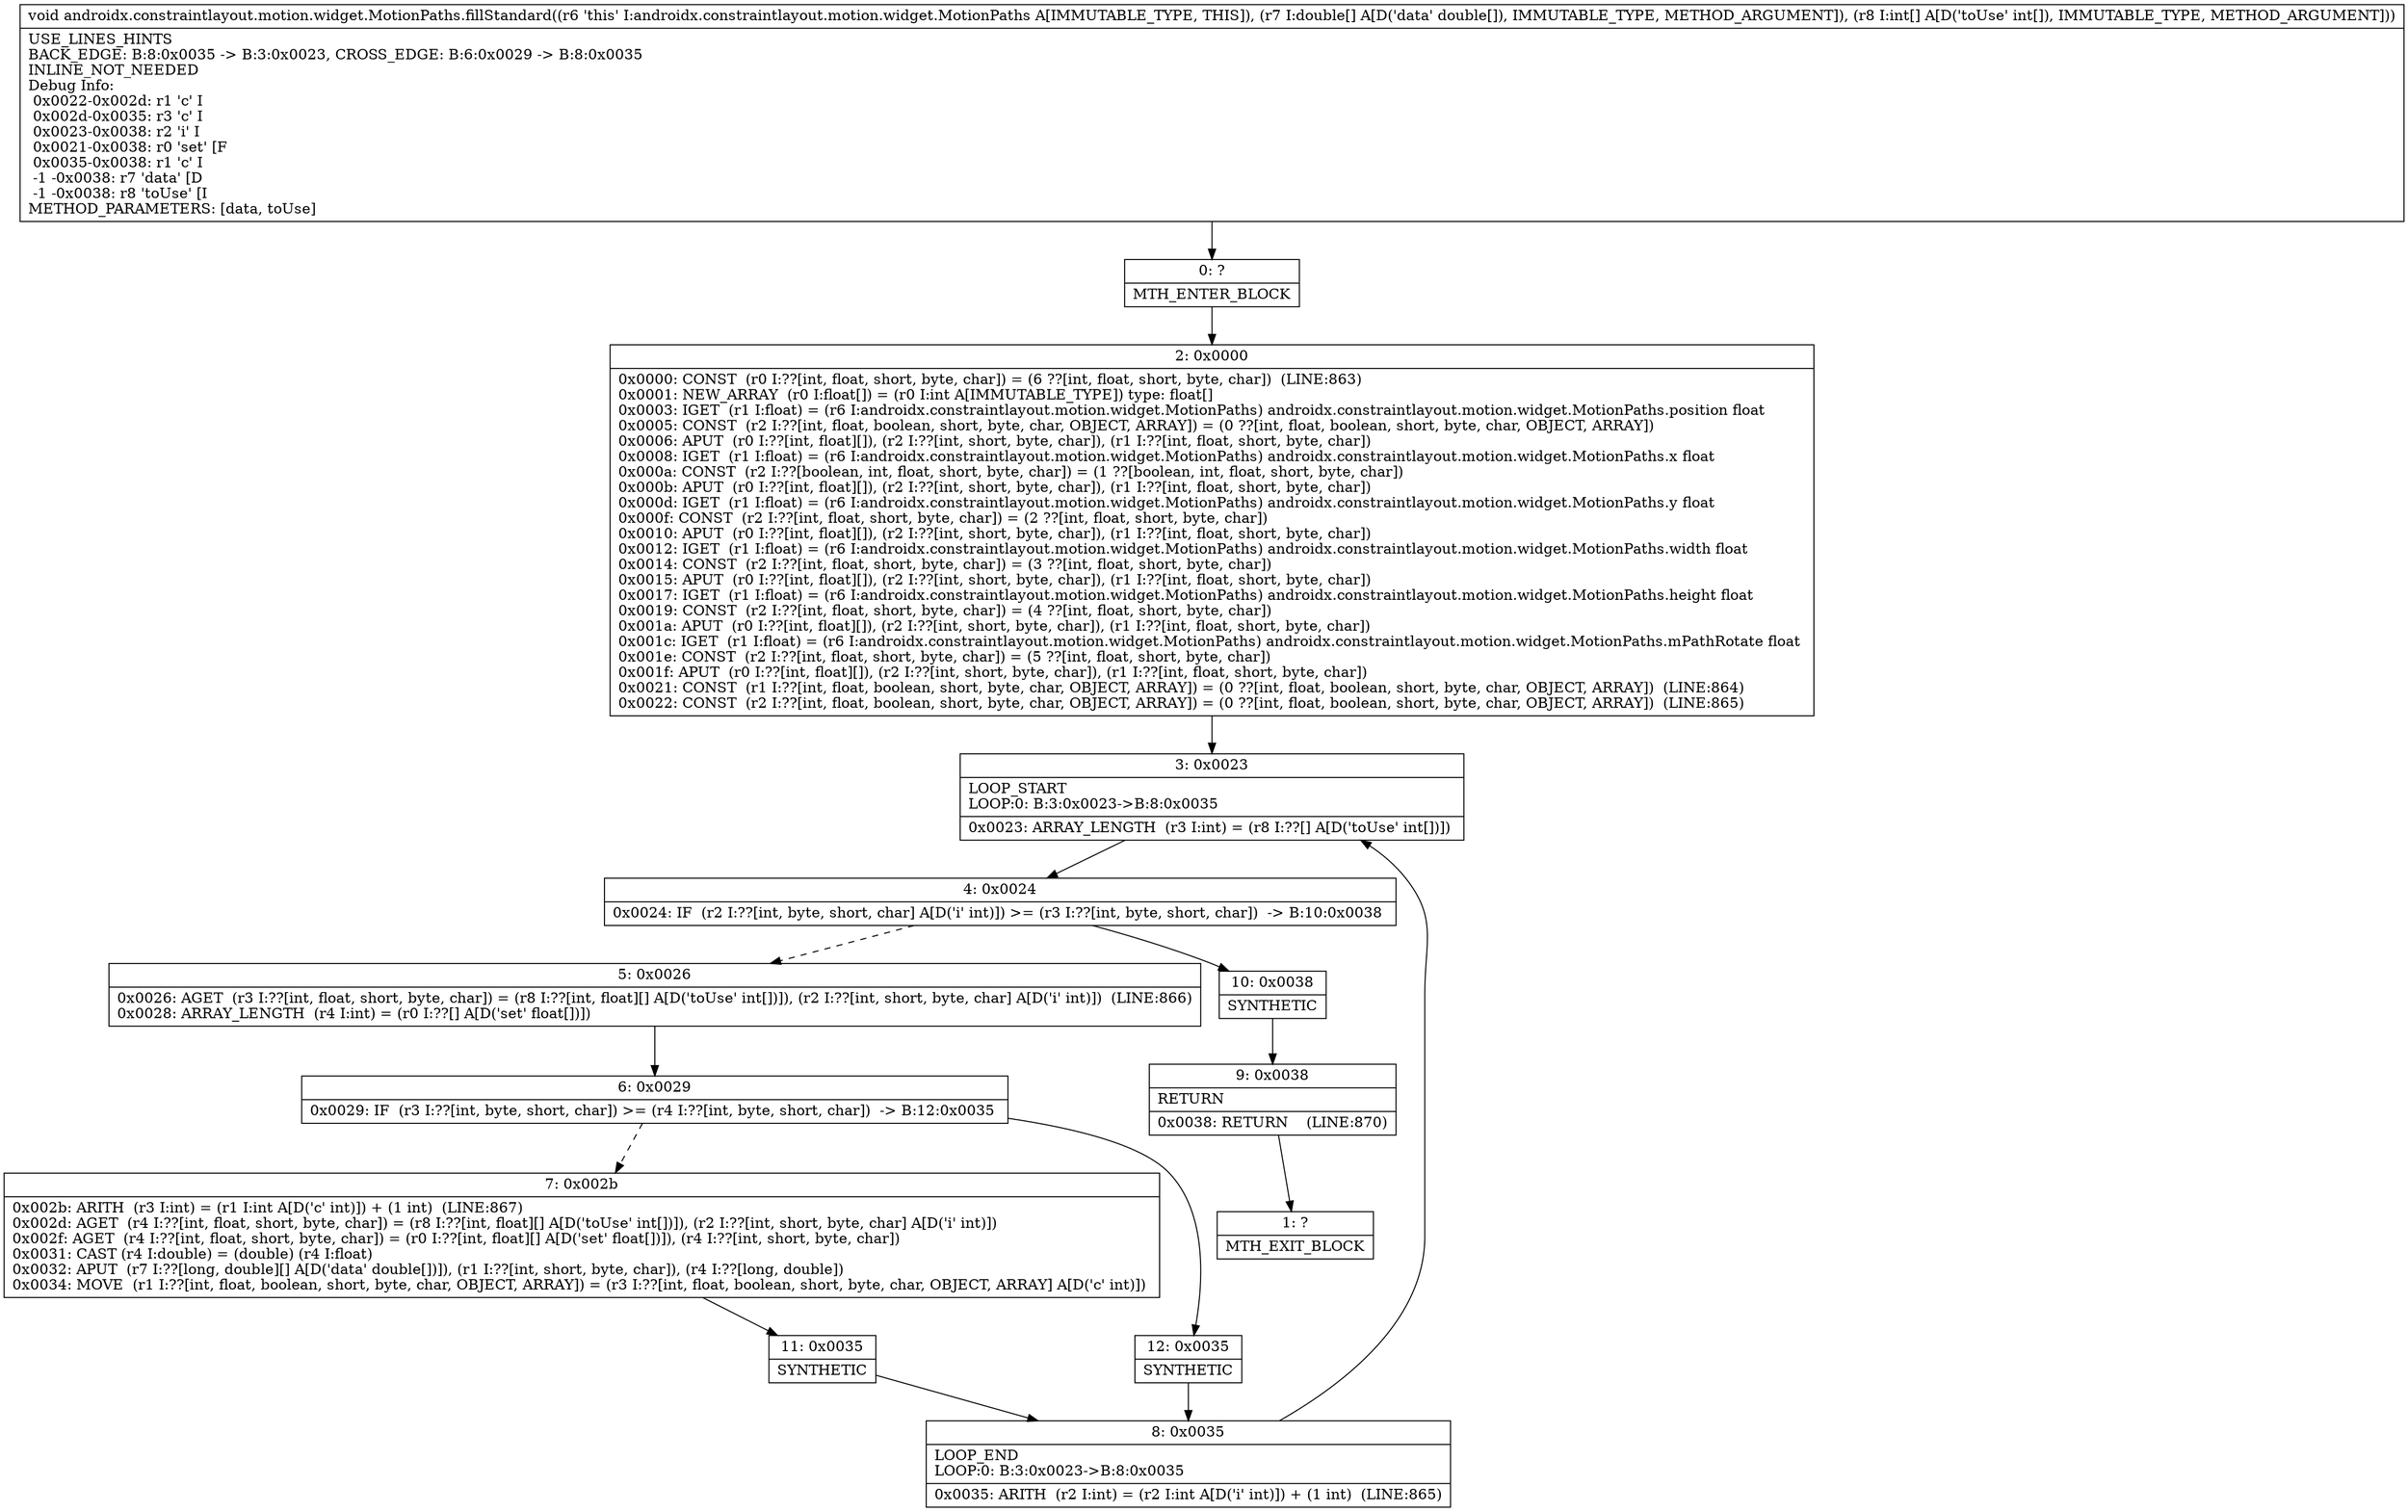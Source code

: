 digraph "CFG forandroidx.constraintlayout.motion.widget.MotionPaths.fillStandard([D[I)V" {
Node_0 [shape=record,label="{0\:\ ?|MTH_ENTER_BLOCK\l}"];
Node_2 [shape=record,label="{2\:\ 0x0000|0x0000: CONST  (r0 I:??[int, float, short, byte, char]) = (6 ??[int, float, short, byte, char])  (LINE:863)\l0x0001: NEW_ARRAY  (r0 I:float[]) = (r0 I:int A[IMMUTABLE_TYPE]) type: float[] \l0x0003: IGET  (r1 I:float) = (r6 I:androidx.constraintlayout.motion.widget.MotionPaths) androidx.constraintlayout.motion.widget.MotionPaths.position float \l0x0005: CONST  (r2 I:??[int, float, boolean, short, byte, char, OBJECT, ARRAY]) = (0 ??[int, float, boolean, short, byte, char, OBJECT, ARRAY]) \l0x0006: APUT  (r0 I:??[int, float][]), (r2 I:??[int, short, byte, char]), (r1 I:??[int, float, short, byte, char]) \l0x0008: IGET  (r1 I:float) = (r6 I:androidx.constraintlayout.motion.widget.MotionPaths) androidx.constraintlayout.motion.widget.MotionPaths.x float \l0x000a: CONST  (r2 I:??[boolean, int, float, short, byte, char]) = (1 ??[boolean, int, float, short, byte, char]) \l0x000b: APUT  (r0 I:??[int, float][]), (r2 I:??[int, short, byte, char]), (r1 I:??[int, float, short, byte, char]) \l0x000d: IGET  (r1 I:float) = (r6 I:androidx.constraintlayout.motion.widget.MotionPaths) androidx.constraintlayout.motion.widget.MotionPaths.y float \l0x000f: CONST  (r2 I:??[int, float, short, byte, char]) = (2 ??[int, float, short, byte, char]) \l0x0010: APUT  (r0 I:??[int, float][]), (r2 I:??[int, short, byte, char]), (r1 I:??[int, float, short, byte, char]) \l0x0012: IGET  (r1 I:float) = (r6 I:androidx.constraintlayout.motion.widget.MotionPaths) androidx.constraintlayout.motion.widget.MotionPaths.width float \l0x0014: CONST  (r2 I:??[int, float, short, byte, char]) = (3 ??[int, float, short, byte, char]) \l0x0015: APUT  (r0 I:??[int, float][]), (r2 I:??[int, short, byte, char]), (r1 I:??[int, float, short, byte, char]) \l0x0017: IGET  (r1 I:float) = (r6 I:androidx.constraintlayout.motion.widget.MotionPaths) androidx.constraintlayout.motion.widget.MotionPaths.height float \l0x0019: CONST  (r2 I:??[int, float, short, byte, char]) = (4 ??[int, float, short, byte, char]) \l0x001a: APUT  (r0 I:??[int, float][]), (r2 I:??[int, short, byte, char]), (r1 I:??[int, float, short, byte, char]) \l0x001c: IGET  (r1 I:float) = (r6 I:androidx.constraintlayout.motion.widget.MotionPaths) androidx.constraintlayout.motion.widget.MotionPaths.mPathRotate float \l0x001e: CONST  (r2 I:??[int, float, short, byte, char]) = (5 ??[int, float, short, byte, char]) \l0x001f: APUT  (r0 I:??[int, float][]), (r2 I:??[int, short, byte, char]), (r1 I:??[int, float, short, byte, char]) \l0x0021: CONST  (r1 I:??[int, float, boolean, short, byte, char, OBJECT, ARRAY]) = (0 ??[int, float, boolean, short, byte, char, OBJECT, ARRAY])  (LINE:864)\l0x0022: CONST  (r2 I:??[int, float, boolean, short, byte, char, OBJECT, ARRAY]) = (0 ??[int, float, boolean, short, byte, char, OBJECT, ARRAY])  (LINE:865)\l}"];
Node_3 [shape=record,label="{3\:\ 0x0023|LOOP_START\lLOOP:0: B:3:0x0023\-\>B:8:0x0035\l|0x0023: ARRAY_LENGTH  (r3 I:int) = (r8 I:??[] A[D('toUse' int[])]) \l}"];
Node_4 [shape=record,label="{4\:\ 0x0024|0x0024: IF  (r2 I:??[int, byte, short, char] A[D('i' int)]) \>= (r3 I:??[int, byte, short, char])  \-\> B:10:0x0038 \l}"];
Node_5 [shape=record,label="{5\:\ 0x0026|0x0026: AGET  (r3 I:??[int, float, short, byte, char]) = (r8 I:??[int, float][] A[D('toUse' int[])]), (r2 I:??[int, short, byte, char] A[D('i' int)])  (LINE:866)\l0x0028: ARRAY_LENGTH  (r4 I:int) = (r0 I:??[] A[D('set' float[])]) \l}"];
Node_6 [shape=record,label="{6\:\ 0x0029|0x0029: IF  (r3 I:??[int, byte, short, char]) \>= (r4 I:??[int, byte, short, char])  \-\> B:12:0x0035 \l}"];
Node_7 [shape=record,label="{7\:\ 0x002b|0x002b: ARITH  (r3 I:int) = (r1 I:int A[D('c' int)]) + (1 int)  (LINE:867)\l0x002d: AGET  (r4 I:??[int, float, short, byte, char]) = (r8 I:??[int, float][] A[D('toUse' int[])]), (r2 I:??[int, short, byte, char] A[D('i' int)]) \l0x002f: AGET  (r4 I:??[int, float, short, byte, char]) = (r0 I:??[int, float][] A[D('set' float[])]), (r4 I:??[int, short, byte, char]) \l0x0031: CAST (r4 I:double) = (double) (r4 I:float) \l0x0032: APUT  (r7 I:??[long, double][] A[D('data' double[])]), (r1 I:??[int, short, byte, char]), (r4 I:??[long, double]) \l0x0034: MOVE  (r1 I:??[int, float, boolean, short, byte, char, OBJECT, ARRAY]) = (r3 I:??[int, float, boolean, short, byte, char, OBJECT, ARRAY] A[D('c' int)]) \l}"];
Node_11 [shape=record,label="{11\:\ 0x0035|SYNTHETIC\l}"];
Node_8 [shape=record,label="{8\:\ 0x0035|LOOP_END\lLOOP:0: B:3:0x0023\-\>B:8:0x0035\l|0x0035: ARITH  (r2 I:int) = (r2 I:int A[D('i' int)]) + (1 int)  (LINE:865)\l}"];
Node_12 [shape=record,label="{12\:\ 0x0035|SYNTHETIC\l}"];
Node_10 [shape=record,label="{10\:\ 0x0038|SYNTHETIC\l}"];
Node_9 [shape=record,label="{9\:\ 0x0038|RETURN\l|0x0038: RETURN    (LINE:870)\l}"];
Node_1 [shape=record,label="{1\:\ ?|MTH_EXIT_BLOCK\l}"];
MethodNode[shape=record,label="{void androidx.constraintlayout.motion.widget.MotionPaths.fillStandard((r6 'this' I:androidx.constraintlayout.motion.widget.MotionPaths A[IMMUTABLE_TYPE, THIS]), (r7 I:double[] A[D('data' double[]), IMMUTABLE_TYPE, METHOD_ARGUMENT]), (r8 I:int[] A[D('toUse' int[]), IMMUTABLE_TYPE, METHOD_ARGUMENT]))  | USE_LINES_HINTS\lBACK_EDGE: B:8:0x0035 \-\> B:3:0x0023, CROSS_EDGE: B:6:0x0029 \-\> B:8:0x0035\lINLINE_NOT_NEEDED\lDebug Info:\l  0x0022\-0x002d: r1 'c' I\l  0x002d\-0x0035: r3 'c' I\l  0x0023\-0x0038: r2 'i' I\l  0x0021\-0x0038: r0 'set' [F\l  0x0035\-0x0038: r1 'c' I\l  \-1 \-0x0038: r7 'data' [D\l  \-1 \-0x0038: r8 'toUse' [I\lMETHOD_PARAMETERS: [data, toUse]\l}"];
MethodNode -> Node_0;Node_0 -> Node_2;
Node_2 -> Node_3;
Node_3 -> Node_4;
Node_4 -> Node_5[style=dashed];
Node_4 -> Node_10;
Node_5 -> Node_6;
Node_6 -> Node_7[style=dashed];
Node_6 -> Node_12;
Node_7 -> Node_11;
Node_11 -> Node_8;
Node_8 -> Node_3;
Node_12 -> Node_8;
Node_10 -> Node_9;
Node_9 -> Node_1;
}

